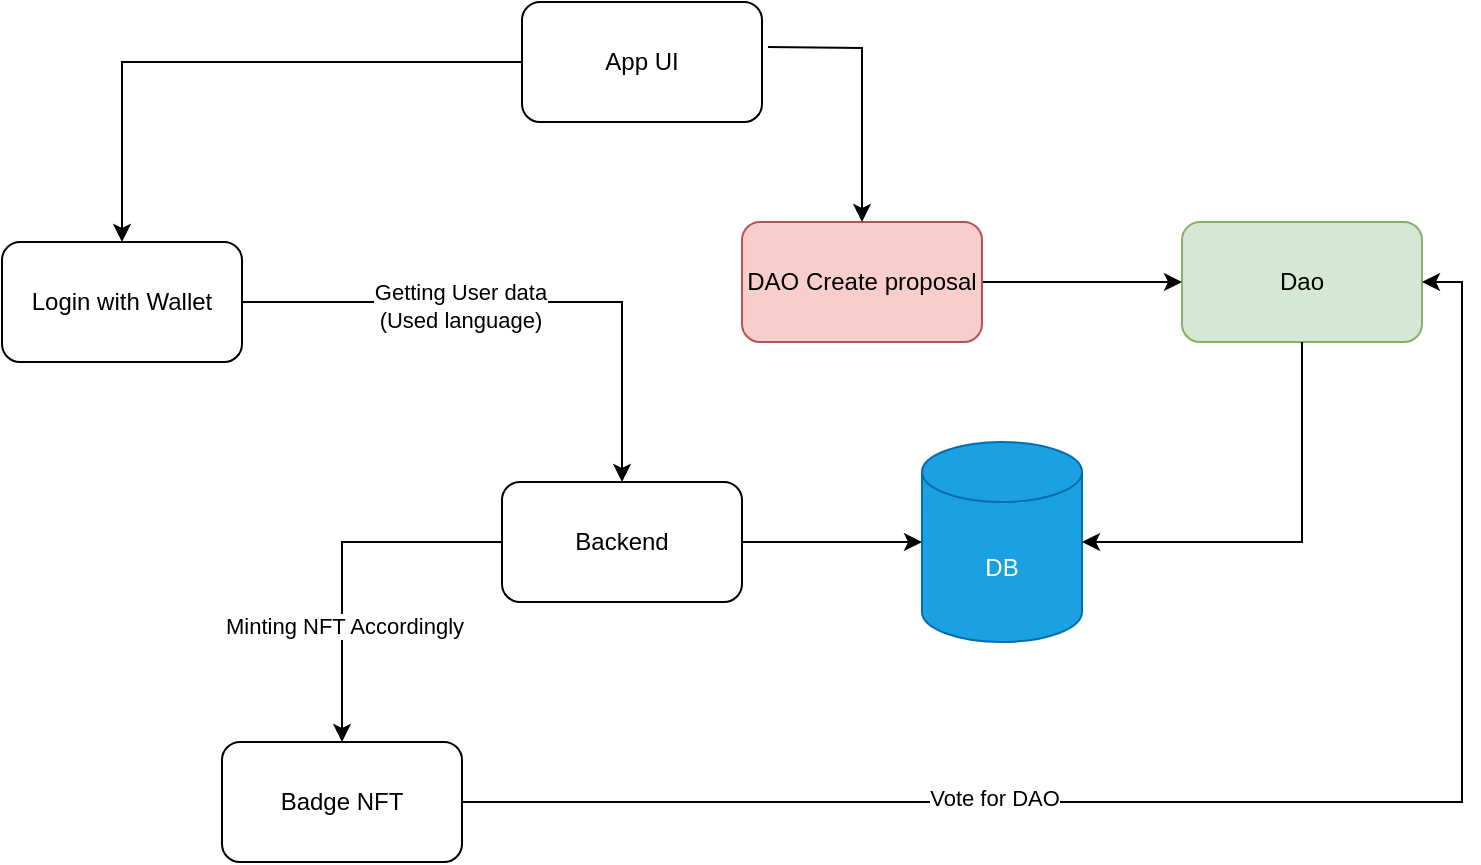<mxfile version="20.4.0" type="device"><diagram id="Wo1mF426K5OV5dIl0S6X" name="Page-1"><mxGraphModel dx="1426" dy="738" grid="1" gridSize="10" guides="1" tooltips="1" connect="1" arrows="1" fold="1" page="1" pageScale="1" pageWidth="413" pageHeight="583" math="0" shadow="0"><root><mxCell id="0"/><mxCell id="1" parent="0"/><mxCell id="RjNZZW_50Eho96qDME_V-1" value="Dao" style="rounded=1;whiteSpace=wrap;html=1;fillColor=#d5e8d4;strokeColor=#82b366;" parent="1" vertex="1"><mxGeometry x="650" y="190" width="120" height="60" as="geometry"/></mxCell><mxCell id="RjNZZW_50Eho96qDME_V-12" value="" style="edgeStyle=orthogonalEdgeStyle;rounded=0;orthogonalLoop=1;jettySize=auto;html=1;" parent="1" source="RjNZZW_50Eho96qDME_V-2" edge="1"><mxGeometry relative="1" as="geometry"><mxPoint x="650" y="220" as="targetPoint"/></mxGeometry></mxCell><mxCell id="RjNZZW_50Eho96qDME_V-2" value="DAO Create proposal" style="rounded=1;whiteSpace=wrap;html=1;fillColor=#f8cecc;strokeColor=#b85450;" parent="1" vertex="1"><mxGeometry x="430" y="190" width="120" height="60" as="geometry"/></mxCell><mxCell id="RjNZZW_50Eho96qDME_V-3" value="DB" style="shape=cylinder3;whiteSpace=wrap;html=1;boundedLbl=1;backgroundOutline=1;size=15;fillColor=#1ba1e2;fontColor=#ffffff;strokeColor=#006EAF;" parent="1" vertex="1"><mxGeometry x="520" y="300" width="80" height="100" as="geometry"/></mxCell><mxCell id="RjNZZW_50Eho96qDME_V-4" value="Login with Wallet" style="rounded=1;whiteSpace=wrap;html=1;" parent="1" vertex="1"><mxGeometry x="60" y="200" width="120" height="60" as="geometry"/></mxCell><mxCell id="RjNZZW_50Eho96qDME_V-5" value="Badge NFT" style="rounded=1;whiteSpace=wrap;html=1;" parent="1" vertex="1"><mxGeometry x="170" y="450" width="120" height="60" as="geometry"/></mxCell><mxCell id="RjNZZW_50Eho96qDME_V-13" value="" style="edgeStyle=orthogonalEdgeStyle;rounded=0;orthogonalLoop=1;jettySize=auto;html=1;" parent="1" source="RjNZZW_50Eho96qDME_V-6" target="RjNZZW_50Eho96qDME_V-3" edge="1"><mxGeometry relative="1" as="geometry"/></mxCell><mxCell id="RjNZZW_50Eho96qDME_V-6" value="Backend" style="rounded=1;whiteSpace=wrap;html=1;" parent="1" vertex="1"><mxGeometry x="310" y="320" width="120" height="60" as="geometry"/></mxCell><mxCell id="RjNZZW_50Eho96qDME_V-7" value="" style="endArrow=classic;html=1;rounded=0;exitX=1;exitY=0.5;exitDx=0;exitDy=0;entryX=0.5;entryY=0;entryDx=0;entryDy=0;" parent="1" source="RjNZZW_50Eho96qDME_V-4" target="RjNZZW_50Eho96qDME_V-6" edge="1"><mxGeometry width="50" height="50" relative="1" as="geometry"><mxPoint x="200" y="230" as="sourcePoint"/><mxPoint x="370" y="270" as="targetPoint"/><Array as="points"><mxPoint x="370" y="230"/></Array></mxGeometry></mxCell><mxCell id="RjNZZW_50Eho96qDME_V-8" value="Getting User data&lt;br&gt;(Used language)" style="edgeLabel;html=1;align=center;verticalAlign=middle;resizable=0;points=[];" parent="RjNZZW_50Eho96qDME_V-7" vertex="1" connectable="0"><mxGeometry x="-0.22" y="-2" relative="1" as="geometry"><mxPoint as="offset"/></mxGeometry></mxCell><mxCell id="RjNZZW_50Eho96qDME_V-9" value="" style="endArrow=classic;html=1;rounded=0;exitX=0;exitY=0.5;exitDx=0;exitDy=0;entryX=0.5;entryY=0;entryDx=0;entryDy=0;" parent="1" source="RjNZZW_50Eho96qDME_V-6" target="RjNZZW_50Eho96qDME_V-5" edge="1"><mxGeometry width="50" height="50" relative="1" as="geometry"><mxPoint x="340" y="430" as="sourcePoint"/><mxPoint x="390" y="380" as="targetPoint"/><Array as="points"><mxPoint x="230" y="350"/></Array></mxGeometry></mxCell><mxCell id="RjNZZW_50Eho96qDME_V-10" value="Minting NFT Accordingly" style="edgeLabel;html=1;align=center;verticalAlign=middle;resizable=0;points=[];" parent="RjNZZW_50Eho96qDME_V-9" vertex="1" connectable="0"><mxGeometry x="0.356" y="1" relative="1" as="geometry"><mxPoint as="offset"/></mxGeometry></mxCell><mxCell id="RjNZZW_50Eho96qDME_V-15" value="App UI" style="rounded=1;whiteSpace=wrap;html=1;" parent="1" vertex="1"><mxGeometry x="320" y="80" width="120" height="60" as="geometry"/></mxCell><mxCell id="RjNZZW_50Eho96qDME_V-16" value="" style="endArrow=classic;html=1;rounded=0;exitX=0;exitY=0.5;exitDx=0;exitDy=0;entryX=0.5;entryY=0;entryDx=0;entryDy=0;" parent="1" source="RjNZZW_50Eho96qDME_V-15" target="RjNZZW_50Eho96qDME_V-4" edge="1"><mxGeometry width="50" height="50" relative="1" as="geometry"><mxPoint x="370" y="340" as="sourcePoint"/><mxPoint x="140" y="200" as="targetPoint"/><Array as="points"><mxPoint x="120" y="110"/></Array></mxGeometry></mxCell><mxCell id="RjNZZW_50Eho96qDME_V-18" value="" style="endArrow=classic;html=1;rounded=0;exitX=0.5;exitY=1;exitDx=0;exitDy=0;entryX=1;entryY=0.5;entryDx=0;entryDy=0;entryPerimeter=0;" parent="1" source="RjNZZW_50Eho96qDME_V-1" target="RjNZZW_50Eho96qDME_V-3" edge="1"><mxGeometry width="50" height="50" relative="1" as="geometry"><mxPoint x="710" y="250" as="sourcePoint"/><mxPoint x="420" y="290" as="targetPoint"/><Array as="points"><mxPoint x="710" y="350"/></Array></mxGeometry></mxCell><mxCell id="RjNZZW_50Eho96qDME_V-19" value="" style="endArrow=classic;html=1;rounded=0;exitX=1.025;exitY=0.375;exitDx=0;exitDy=0;exitPerimeter=0;entryX=0.5;entryY=0;entryDx=0;entryDy=0;" parent="1" source="RjNZZW_50Eho96qDME_V-15" target="RjNZZW_50Eho96qDME_V-2" edge="1"><mxGeometry width="50" height="50" relative="1" as="geometry"><mxPoint x="370" y="340" as="sourcePoint"/><mxPoint x="420" y="290" as="targetPoint"/><Array as="points"><mxPoint x="490" y="103"/></Array></mxGeometry></mxCell><mxCell id="RjNZZW_50Eho96qDME_V-20" value="" style="endArrow=classic;html=1;rounded=0;exitX=1;exitY=0.5;exitDx=0;exitDy=0;entryX=1;entryY=0.5;entryDx=0;entryDy=0;" parent="1" source="RjNZZW_50Eho96qDME_V-5" edge="1" target="RjNZZW_50Eho96qDME_V-1"><mxGeometry width="50" height="50" relative="1" as="geometry"><mxPoint x="390" y="420" as="sourcePoint"/><mxPoint x="790" y="220" as="targetPoint"/><Array as="points"><mxPoint x="790" y="480"/><mxPoint x="790" y="220"/></Array></mxGeometry></mxCell><mxCell id="RjNZZW_50Eho96qDME_V-21" value="Vote for DAO" style="edgeLabel;html=1;align=center;verticalAlign=middle;resizable=0;points=[];" parent="RjNZZW_50Eho96qDME_V-20" vertex="1" connectable="0"><mxGeometry x="-0.318" y="3" relative="1" as="geometry"><mxPoint y="1" as="offset"/></mxGeometry></mxCell></root></mxGraphModel></diagram></mxfile>